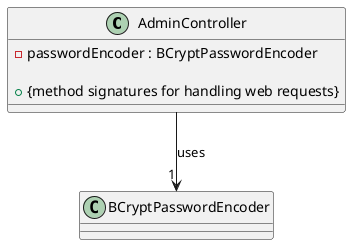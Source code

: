 
@startuml
class AdminController {
    - passwordEncoder : BCryptPasswordEncoder

    + {method signatures for handling web requests}

}

class BCryptPasswordEncoder {
}

AdminController --> "1" BCryptPasswordEncoder : uses

@enduml
